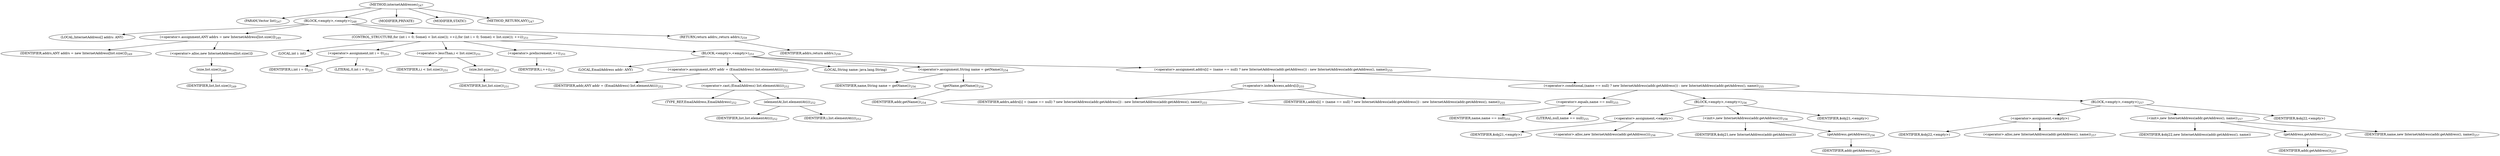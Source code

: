 digraph "internetAddresses" {  
"678" [label = <(METHOD,internetAddresses)<SUB>247</SUB>> ]
"679" [label = <(PARAM,Vector list)<SUB>247</SUB>> ]
"680" [label = <(BLOCK,&lt;empty&gt;,&lt;empty&gt;)<SUB>248</SUB>> ]
"681" [label = <(LOCAL,InternetAddress[] addrs: ANY)> ]
"682" [label = <(&lt;operator&gt;.assignment,ANY addrs = new InternetAddress[list.size()])<SUB>249</SUB>> ]
"683" [label = <(IDENTIFIER,addrs,ANY addrs = new InternetAddress[list.size()])<SUB>249</SUB>> ]
"684" [label = <(&lt;operator&gt;.alloc,new InternetAddress[list.size()])> ]
"685" [label = <(size,list.size())<SUB>249</SUB>> ]
"686" [label = <(IDENTIFIER,list,list.size())<SUB>249</SUB>> ]
"687" [label = <(CONTROL_STRUCTURE,for (int i = 0; Some(i &lt; list.size()); ++i),for (int i = 0; Some(i &lt; list.size()); ++i))<SUB>251</SUB>> ]
"688" [label = <(LOCAL,int i: int)> ]
"689" [label = <(&lt;operator&gt;.assignment,int i = 0)<SUB>251</SUB>> ]
"690" [label = <(IDENTIFIER,i,int i = 0)<SUB>251</SUB>> ]
"691" [label = <(LITERAL,0,int i = 0)<SUB>251</SUB>> ]
"692" [label = <(&lt;operator&gt;.lessThan,i &lt; list.size())<SUB>251</SUB>> ]
"693" [label = <(IDENTIFIER,i,i &lt; list.size())<SUB>251</SUB>> ]
"694" [label = <(size,list.size())<SUB>251</SUB>> ]
"695" [label = <(IDENTIFIER,list,list.size())<SUB>251</SUB>> ]
"696" [label = <(&lt;operator&gt;.preIncrement,++i)<SUB>251</SUB>> ]
"697" [label = <(IDENTIFIER,i,++i)<SUB>251</SUB>> ]
"698" [label = <(BLOCK,&lt;empty&gt;,&lt;empty&gt;)<SUB>251</SUB>> ]
"699" [label = <(LOCAL,EmailAddress addr: ANY)> ]
"700" [label = <(&lt;operator&gt;.assignment,ANY addr = (EmailAddress) list.elementAt(i))<SUB>252</SUB>> ]
"701" [label = <(IDENTIFIER,addr,ANY addr = (EmailAddress) list.elementAt(i))<SUB>252</SUB>> ]
"702" [label = <(&lt;operator&gt;.cast,(EmailAddress) list.elementAt(i))<SUB>252</SUB>> ]
"703" [label = <(TYPE_REF,EmailAddress,EmailAddress)<SUB>252</SUB>> ]
"704" [label = <(elementAt,list.elementAt(i))<SUB>252</SUB>> ]
"705" [label = <(IDENTIFIER,list,list.elementAt(i))<SUB>252</SUB>> ]
"706" [label = <(IDENTIFIER,i,list.elementAt(i))<SUB>252</SUB>> ]
"707" [label = <(LOCAL,String name: java.lang.String)> ]
"708" [label = <(&lt;operator&gt;.assignment,String name = getName())<SUB>254</SUB>> ]
"709" [label = <(IDENTIFIER,name,String name = getName())<SUB>254</SUB>> ]
"710" [label = <(getName,getName())<SUB>254</SUB>> ]
"711" [label = <(IDENTIFIER,addr,getName())<SUB>254</SUB>> ]
"712" [label = <(&lt;operator&gt;.assignment,addrs[i] = (name == null) ? new InternetAddress(addr.getAddress()) : new InternetAddress(addr.getAddress(), name))<SUB>255</SUB>> ]
"713" [label = <(&lt;operator&gt;.indexAccess,addrs[i])<SUB>255</SUB>> ]
"714" [label = <(IDENTIFIER,addrs,addrs[i] = (name == null) ? new InternetAddress(addr.getAddress()) : new InternetAddress(addr.getAddress(), name))<SUB>255</SUB>> ]
"715" [label = <(IDENTIFIER,i,addrs[i] = (name == null) ? new InternetAddress(addr.getAddress()) : new InternetAddress(addr.getAddress(), name))<SUB>255</SUB>> ]
"716" [label = <(&lt;operator&gt;.conditional,(name == null) ? new InternetAddress(addr.getAddress()) : new InternetAddress(addr.getAddress(), name))<SUB>255</SUB>> ]
"717" [label = <(&lt;operator&gt;.equals,name == null)<SUB>255</SUB>> ]
"718" [label = <(IDENTIFIER,name,name == null)<SUB>255</SUB>> ]
"719" [label = <(LITERAL,null,name == null)<SUB>255</SUB>> ]
"720" [label = <(BLOCK,&lt;empty&gt;,&lt;empty&gt;)<SUB>256</SUB>> ]
"721" [label = <(&lt;operator&gt;.assignment,&lt;empty&gt;)> ]
"722" [label = <(IDENTIFIER,$obj21,&lt;empty&gt;)> ]
"723" [label = <(&lt;operator&gt;.alloc,new InternetAddress(addr.getAddress()))<SUB>256</SUB>> ]
"724" [label = <(&lt;init&gt;,new InternetAddress(addr.getAddress()))<SUB>256</SUB>> ]
"725" [label = <(IDENTIFIER,$obj21,new InternetAddress(addr.getAddress()))> ]
"726" [label = <(getAddress,getAddress())<SUB>256</SUB>> ]
"727" [label = <(IDENTIFIER,addr,getAddress())<SUB>256</SUB>> ]
"728" [label = <(IDENTIFIER,$obj21,&lt;empty&gt;)> ]
"729" [label = <(BLOCK,&lt;empty&gt;,&lt;empty&gt;)<SUB>257</SUB>> ]
"730" [label = <(&lt;operator&gt;.assignment,&lt;empty&gt;)> ]
"731" [label = <(IDENTIFIER,$obj22,&lt;empty&gt;)> ]
"732" [label = <(&lt;operator&gt;.alloc,new InternetAddress(addr.getAddress(), name))<SUB>257</SUB>> ]
"733" [label = <(&lt;init&gt;,new InternetAddress(addr.getAddress(), name))<SUB>257</SUB>> ]
"734" [label = <(IDENTIFIER,$obj22,new InternetAddress(addr.getAddress(), name))> ]
"735" [label = <(getAddress,getAddress())<SUB>257</SUB>> ]
"736" [label = <(IDENTIFIER,addr,getAddress())<SUB>257</SUB>> ]
"737" [label = <(IDENTIFIER,name,new InternetAddress(addr.getAddress(), name))<SUB>257</SUB>> ]
"738" [label = <(IDENTIFIER,$obj22,&lt;empty&gt;)> ]
"739" [label = <(RETURN,return addrs;,return addrs;)<SUB>259</SUB>> ]
"740" [label = <(IDENTIFIER,addrs,return addrs;)<SUB>259</SUB>> ]
"741" [label = <(MODIFIER,PRIVATE)> ]
"742" [label = <(MODIFIER,STATIC)> ]
"743" [label = <(METHOD_RETURN,ANY)<SUB>247</SUB>> ]
  "678" -> "679" 
  "678" -> "680" 
  "678" -> "741" 
  "678" -> "742" 
  "678" -> "743" 
  "680" -> "681" 
  "680" -> "682" 
  "680" -> "687" 
  "680" -> "739" 
  "682" -> "683" 
  "682" -> "684" 
  "684" -> "685" 
  "685" -> "686" 
  "687" -> "688" 
  "687" -> "689" 
  "687" -> "692" 
  "687" -> "696" 
  "687" -> "698" 
  "689" -> "690" 
  "689" -> "691" 
  "692" -> "693" 
  "692" -> "694" 
  "694" -> "695" 
  "696" -> "697" 
  "698" -> "699" 
  "698" -> "700" 
  "698" -> "707" 
  "698" -> "708" 
  "698" -> "712" 
  "700" -> "701" 
  "700" -> "702" 
  "702" -> "703" 
  "702" -> "704" 
  "704" -> "705" 
  "704" -> "706" 
  "708" -> "709" 
  "708" -> "710" 
  "710" -> "711" 
  "712" -> "713" 
  "712" -> "716" 
  "713" -> "714" 
  "713" -> "715" 
  "716" -> "717" 
  "716" -> "720" 
  "716" -> "729" 
  "717" -> "718" 
  "717" -> "719" 
  "720" -> "721" 
  "720" -> "724" 
  "720" -> "728" 
  "721" -> "722" 
  "721" -> "723" 
  "724" -> "725" 
  "724" -> "726" 
  "726" -> "727" 
  "729" -> "730" 
  "729" -> "733" 
  "729" -> "738" 
  "730" -> "731" 
  "730" -> "732" 
  "733" -> "734" 
  "733" -> "735" 
  "733" -> "737" 
  "735" -> "736" 
  "739" -> "740" 
}
